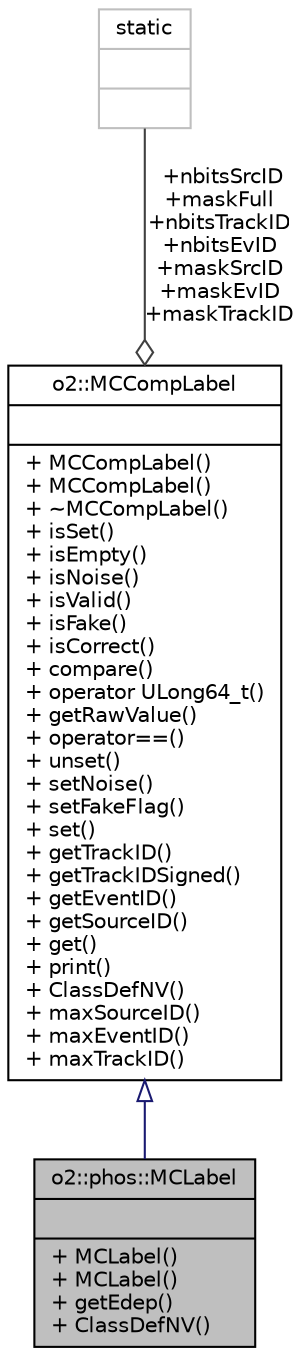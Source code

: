 digraph "o2::phos::MCLabel"
{
 // INTERACTIVE_SVG=YES
  bgcolor="transparent";
  edge [fontname="Helvetica",fontsize="10",labelfontname="Helvetica",labelfontsize="10"];
  node [fontname="Helvetica",fontsize="10",shape=record];
  Node1 [label="{o2::phos::MCLabel\n||+ MCLabel()\l+ MCLabel()\l+ getEdep()\l+ ClassDefNV()\l}",height=0.2,width=0.4,color="black", fillcolor="grey75", style="filled", fontcolor="black"];
  Node2 -> Node1 [dir="back",color="midnightblue",fontsize="10",style="solid",arrowtail="onormal",fontname="Helvetica"];
  Node2 [label="{o2::MCCompLabel\n||+ MCCompLabel()\l+ MCCompLabel()\l+ ~MCCompLabel()\l+ isSet()\l+ isEmpty()\l+ isNoise()\l+ isValid()\l+ isFake()\l+ isCorrect()\l+ compare()\l+ operator ULong64_t()\l+ getRawValue()\l+ operator==()\l+ unset()\l+ setNoise()\l+ setFakeFlag()\l+ set()\l+ getTrackID()\l+ getTrackIDSigned()\l+ getEventID()\l+ getSourceID()\l+ get()\l+ print()\l+ ClassDefNV()\l+ maxSourceID()\l+ maxEventID()\l+ maxTrackID()\l}",height=0.2,width=0.4,color="black",URL="$de/def/classo2_1_1MCCompLabel.html"];
  Node3 -> Node2 [color="grey25",fontsize="10",style="solid",label=" +nbitsSrcID\n+maskFull\n+nbitsTrackID\n+nbitsEvID\n+maskSrcID\n+maskEvID\n+maskTrackID" ,arrowhead="odiamond",fontname="Helvetica"];
  Node3 [label="{static\n||}",height=0.2,width=0.4,color="grey75"];
}
